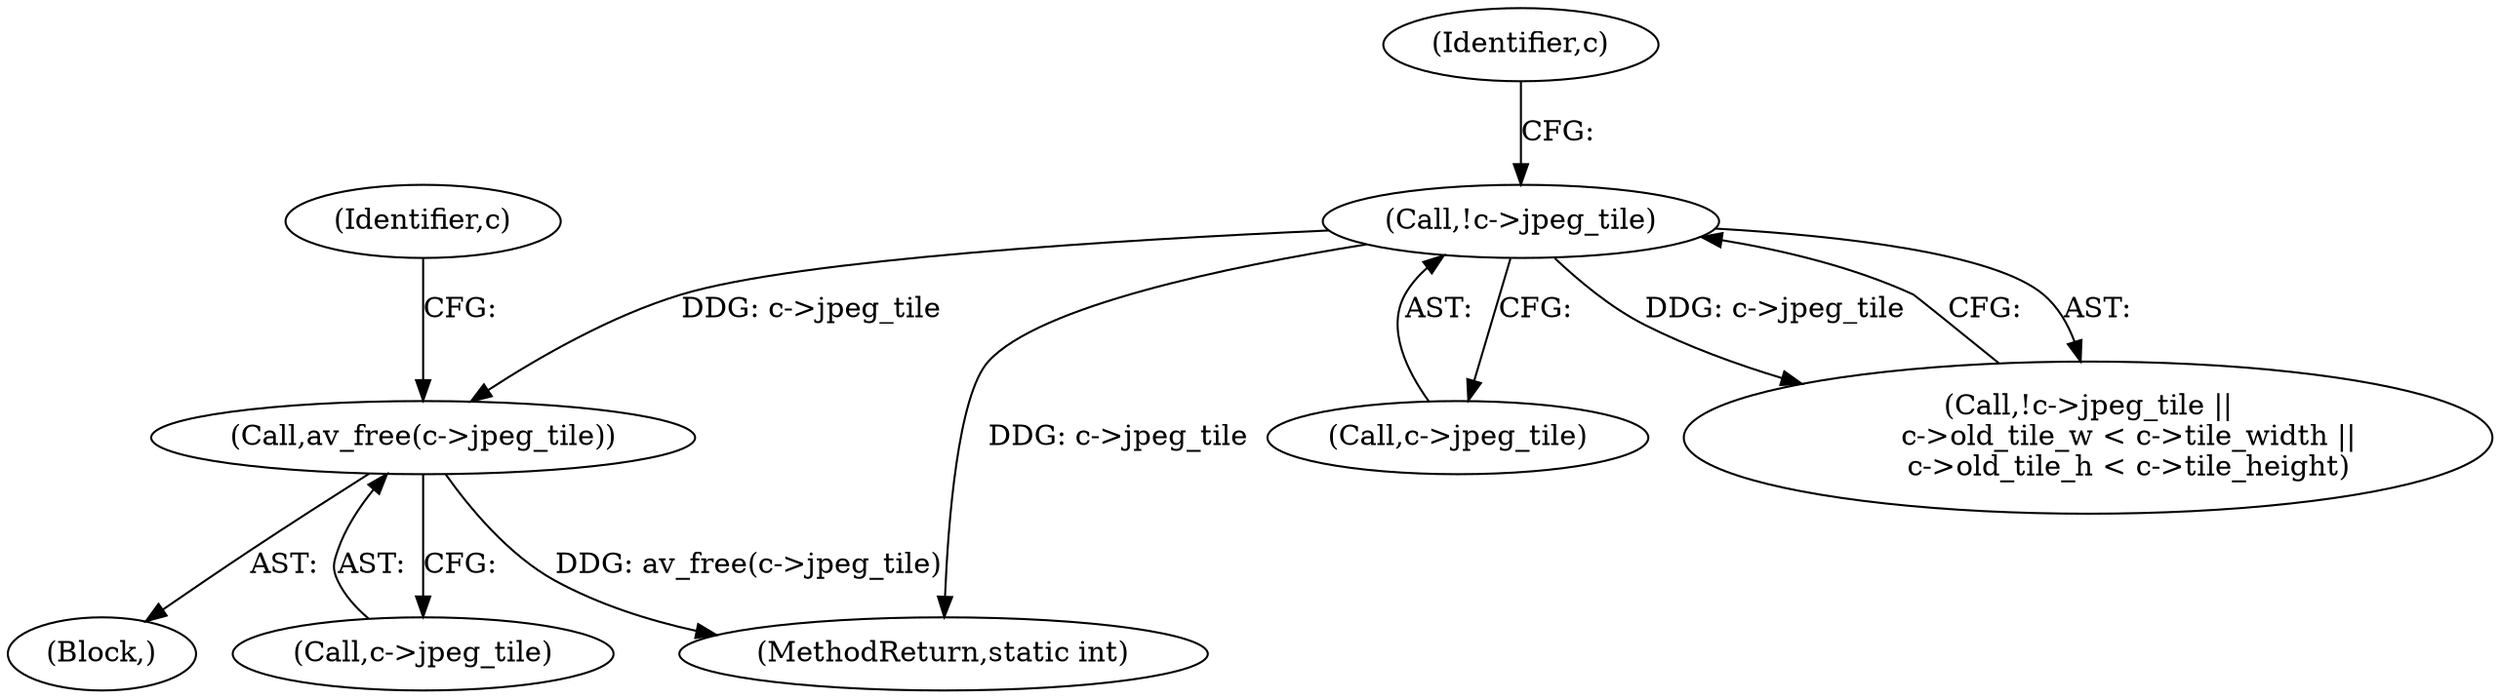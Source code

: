 digraph "0_FFmpeg_821a5938d100458f4d09d634041b05c860554ce0@API" {
"1000215" [label="(Call,av_free(c->jpeg_tile))"];
"1000173" [label="(Call,!c->jpeg_tile)"];
"1000296" [label="(MethodReturn,static int)"];
"1000216" [label="(Call,c->jpeg_tile)"];
"1000180" [label="(Identifier,c)"];
"1000174" [label="(Call,c->jpeg_tile)"];
"1000192" [label="(Block,)"];
"1000173" [label="(Call,!c->jpeg_tile)"];
"1000221" [label="(Identifier,c)"];
"1000215" [label="(Call,av_free(c->jpeg_tile))"];
"1000172" [label="(Call,!c->jpeg_tile ||\n         c->old_tile_w < c->tile_width ||\n         c->old_tile_h < c->tile_height)"];
"1000215" -> "1000192"  [label="AST: "];
"1000215" -> "1000216"  [label="CFG: "];
"1000216" -> "1000215"  [label="AST: "];
"1000221" -> "1000215"  [label="CFG: "];
"1000215" -> "1000296"  [label="DDG: av_free(c->jpeg_tile)"];
"1000173" -> "1000215"  [label="DDG: c->jpeg_tile"];
"1000173" -> "1000172"  [label="AST: "];
"1000173" -> "1000174"  [label="CFG: "];
"1000174" -> "1000173"  [label="AST: "];
"1000180" -> "1000173"  [label="CFG: "];
"1000172" -> "1000173"  [label="CFG: "];
"1000173" -> "1000296"  [label="DDG: c->jpeg_tile"];
"1000173" -> "1000172"  [label="DDG: c->jpeg_tile"];
}
